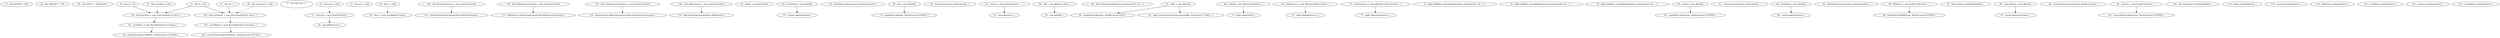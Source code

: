 digraph G {
"27 : this.WIDTH = 650"
"28 : this.HEIGHT = 750"
"29 : this.TITLE = \"RSS Items\""
"30 : this.X = 20"
"30 : this.X = 20" -> "90 : this.textArea = new JTextArea(this.X, this.Y, )"
"31 : this.X2 = 7"
"31 : this.X2 = 7" -> "102 : this.textArea2 = new JTextArea(this.X2, this.Y, )"
"32 : this.Y = 40"
"32 : this.Y = 40" -> "102 : this.textArea2 = new JTextArea(this.X2, this.Y, )"
"32 : this.Y = 40" -> "90 : this.textArea = new JTextArea(this.X, this.Y, )"
"33 : this.newLine = \"\n\""
"34 : this.text = null"
"34 : this.text = null" -> "51 : this.text = new JTextField(20, )" [style=dashed]
"35 : this.textArea = null"
"35 : this.textArea = null" -> "90 : this.textArea = new JTextArea(this.X, this.Y, )" [style=dashed]
"36 : this.textArea2 = null"
"36 : this.textArea2 = null" -> "102 : this.textArea2 = new JTextArea(this.X2, this.Y, )" [style=dashed]
"37 : this.src = null"
"38 : this.f = null"
"38 : this.f = null" -> "42 : this.f = new FeedReaderClass()" [style=dashed]
"138 : this.RefreshListener = new ActionListener()"
"138 : this.RefreshListener = new ActionListener()" -> "112 : refresh.addActionListener(this.RefreshListener, )"
"158 : this.BadSourcesListener = new ActionListener()"
"158 : this.BadSourcesListener = new ActionListener()" -> "113 : badSources.addActionListener(this.BadSourcesListener, )"
"170 : this.CleanSourcesListener = new ActionListener()"
"170 : this.CleanSourcesListener = new ActionListener()" -> "114 : cleanSources.addActionListener(this.CleanSourcesListener, )"
"185 : this.AddListener = new ActionListener()"
"185 : this.AddListener = new ActionListener()" -> "110 : add.addActionListener(this.AddListener, )"
"42 : this.f = new FeedReaderClass()"
"43 : frame = createFrame()"
"44 : mainPanel = new JPanel()"
"44 : mainPanel = new JPanel()" -> "117 : frame.add(mainPanel, )"
"45 : mainPanel.setLayout(new BorderLayout(), )"
"48 : top = new JPanel()"
"48 : top = new JPanel()" -> "53 : mainPanel.add(top, BorderLayout.NORTH, )"
"49 : top.setLayout(new FlowLayout(), )"
"50 : source = new JLabel(\"Source: \", )"
"50 : source = new JLabel(\"Source: \", )" -> "55 : top.add(source, )"
"51 : this.text = new JTextField(20, )"
"51 : this.text = new JTextField(20, )" -> "56 : top.add(this.text, )"
"53 : mainPanel.add(top, BorderLayout.NORTH, )"
"55 : top.add(source, )"
"56 : top.add(this.text, )"
"58 : add = new JButton(\"Add\", )"
"58 : add = new JButton(\"Add\", )" -> "61 : top.add(add, )"
"59 : add.setPreferredSize(new Dimension(75, 25, ), )"
"61 : top.add(add, )"
"64 : right = new JPanel()"
"64 : right = new JPanel()" -> "66 : mainPanel.add(right, BorderLayout.EAST, )"
"64 : right = new JPanel()" -> "65 : right.setLayout(new BoxLayout(right, BoxLayout.Y_AXIS, ), )"
"65 : right.setLayout(new BoxLayout(right, BoxLayout.Y_AXIS, ), )"
"66 : mainPanel.add(right, BorderLayout.EAST, )"
"68 : refresh = new JButton(\"Refresh\", )"
"68 : refresh = new JButton(\"Refresh\", )" -> "73 : right.add(refresh, )"
"69 : badSources = new JButton(\"Bad Sources\", )"
"69 : badSources = new JButton(\"Bad Sources\", )" -> "75 : right.add(badSources, )"
"70 : cleanSources = new JButton(\"Clean Sources\", )"
"70 : cleanSources = new JButton(\"Clean Sources\", )" -> "77 : right.add(cleanSources, )"
"72 : right.add(Box.createRigidArea(new Dimension(0, 40, ), ), )"
"73 : right.add(refresh, )"
"74 : right.add(Box.createRigidArea(new Dimension(0, 20, ), ), )"
"75 : right.add(badSources, )"
"76 : right.add(Box.createRigidArea(new Dimension(0, 20, ), ), )"
"77 : right.add(cleanSources, )"
"80 : center = new JPanel()"
"80 : center = new JPanel()" -> "82 : mainPanel.add(center, BorderLayout.CENTER, )"
"81 : center.setLayout(new FlowLayout(), )"
"82 : mainPanel.add(center, BorderLayout.CENTER, )"
"84 : itemPanel = new JPanel()"
"84 : itemPanel = new JPanel()" -> "86 : center.add(itemPanel, )"
"85 : itemPanel.setLayout(new BorderLayout(), )"
"86 : center.add(itemPanel, )"
"88 : RSSItem = new JLabel(\"RSS Item \", )"
"88 : RSSItem = new JLabel(\"RSS Item \", )" -> "89 : itemPanel.add(RSSItem, BorderLayout.NORTH, )"
"89 : itemPanel.add(RSSItem, BorderLayout.NORTH, )"
"90 : this.textArea = new JTextArea(this.X, this.Y, )"
"90 : this.textArea = new JTextArea(this.X, this.Y, )" -> "92 : scrollPane = new JScrollPane(this.textArea, )"
"91 : this.textArea.setEditable(false, )"
"92 : scrollPane = new JScrollPane(this.textArea, )"
"92 : scrollPane = new JScrollPane(this.textArea, )" -> "93 : itemPanel.add(scrollPane, BorderLayout.CENTER, )"
"93 : itemPanel.add(scrollPane, BorderLayout.CENTER, )"
"95 : sourcePanel = new JPanel()"
"95 : sourcePanel = new JPanel()" -> "97 : center.add(sourcePanel, )"
"96 : sourcePanel.setLayout(new BorderLayout(), )"
"97 : center.add(sourcePanel, )"
"99 : sources = new JLabel(\"Sources \", )"
"99 : sources = new JLabel(\"Sources \", )" -> "101 : sourcePanel.add(sources, BorderLayout.CENTER, )"
"101 : sourcePanel.add(sources, BorderLayout.CENTER, )"
"102 : this.textArea2 = new JTextArea(this.X2, this.Y, )"
"102 : this.textArea2 = new JTextArea(this.X2, this.Y, )" -> "103 : scrollPane2 = new JScrollPane(this.textArea2, )"
"103 : scrollPane2 = new JScrollPane(this.textArea2, )"
"103 : scrollPane2 = new JScrollPane(this.textArea2, )" -> "105 : sourcePanel.add(scrollPane2, BorderLayout.SOUTH, )"
"104 : this.textArea2.setEditable(false, )"
"105 : sourcePanel.add(scrollPane2, BorderLayout.SOUTH, )"
"110 : add.addActionListener(this.AddListener, )"
"112 : refresh.addActionListener(this.RefreshListener, )"
"113 : badSources.addActionListener(this.BadSourcesListener, )"
"114 : cleanSources.addActionListener(this.CleanSourcesListener, )"
"117 : frame.add(mainPanel, )"
"118 : frame.setVisible(true, )"
"119 : source.setOpaque(true, )"
"120 : RSSItem.setOpaque(true, )"
"121 : scrollPane.setVisible(true, )"
"122 : sources.setOpaque(true, )"
"123 : scrollPane2.setVisible(true, )"
}